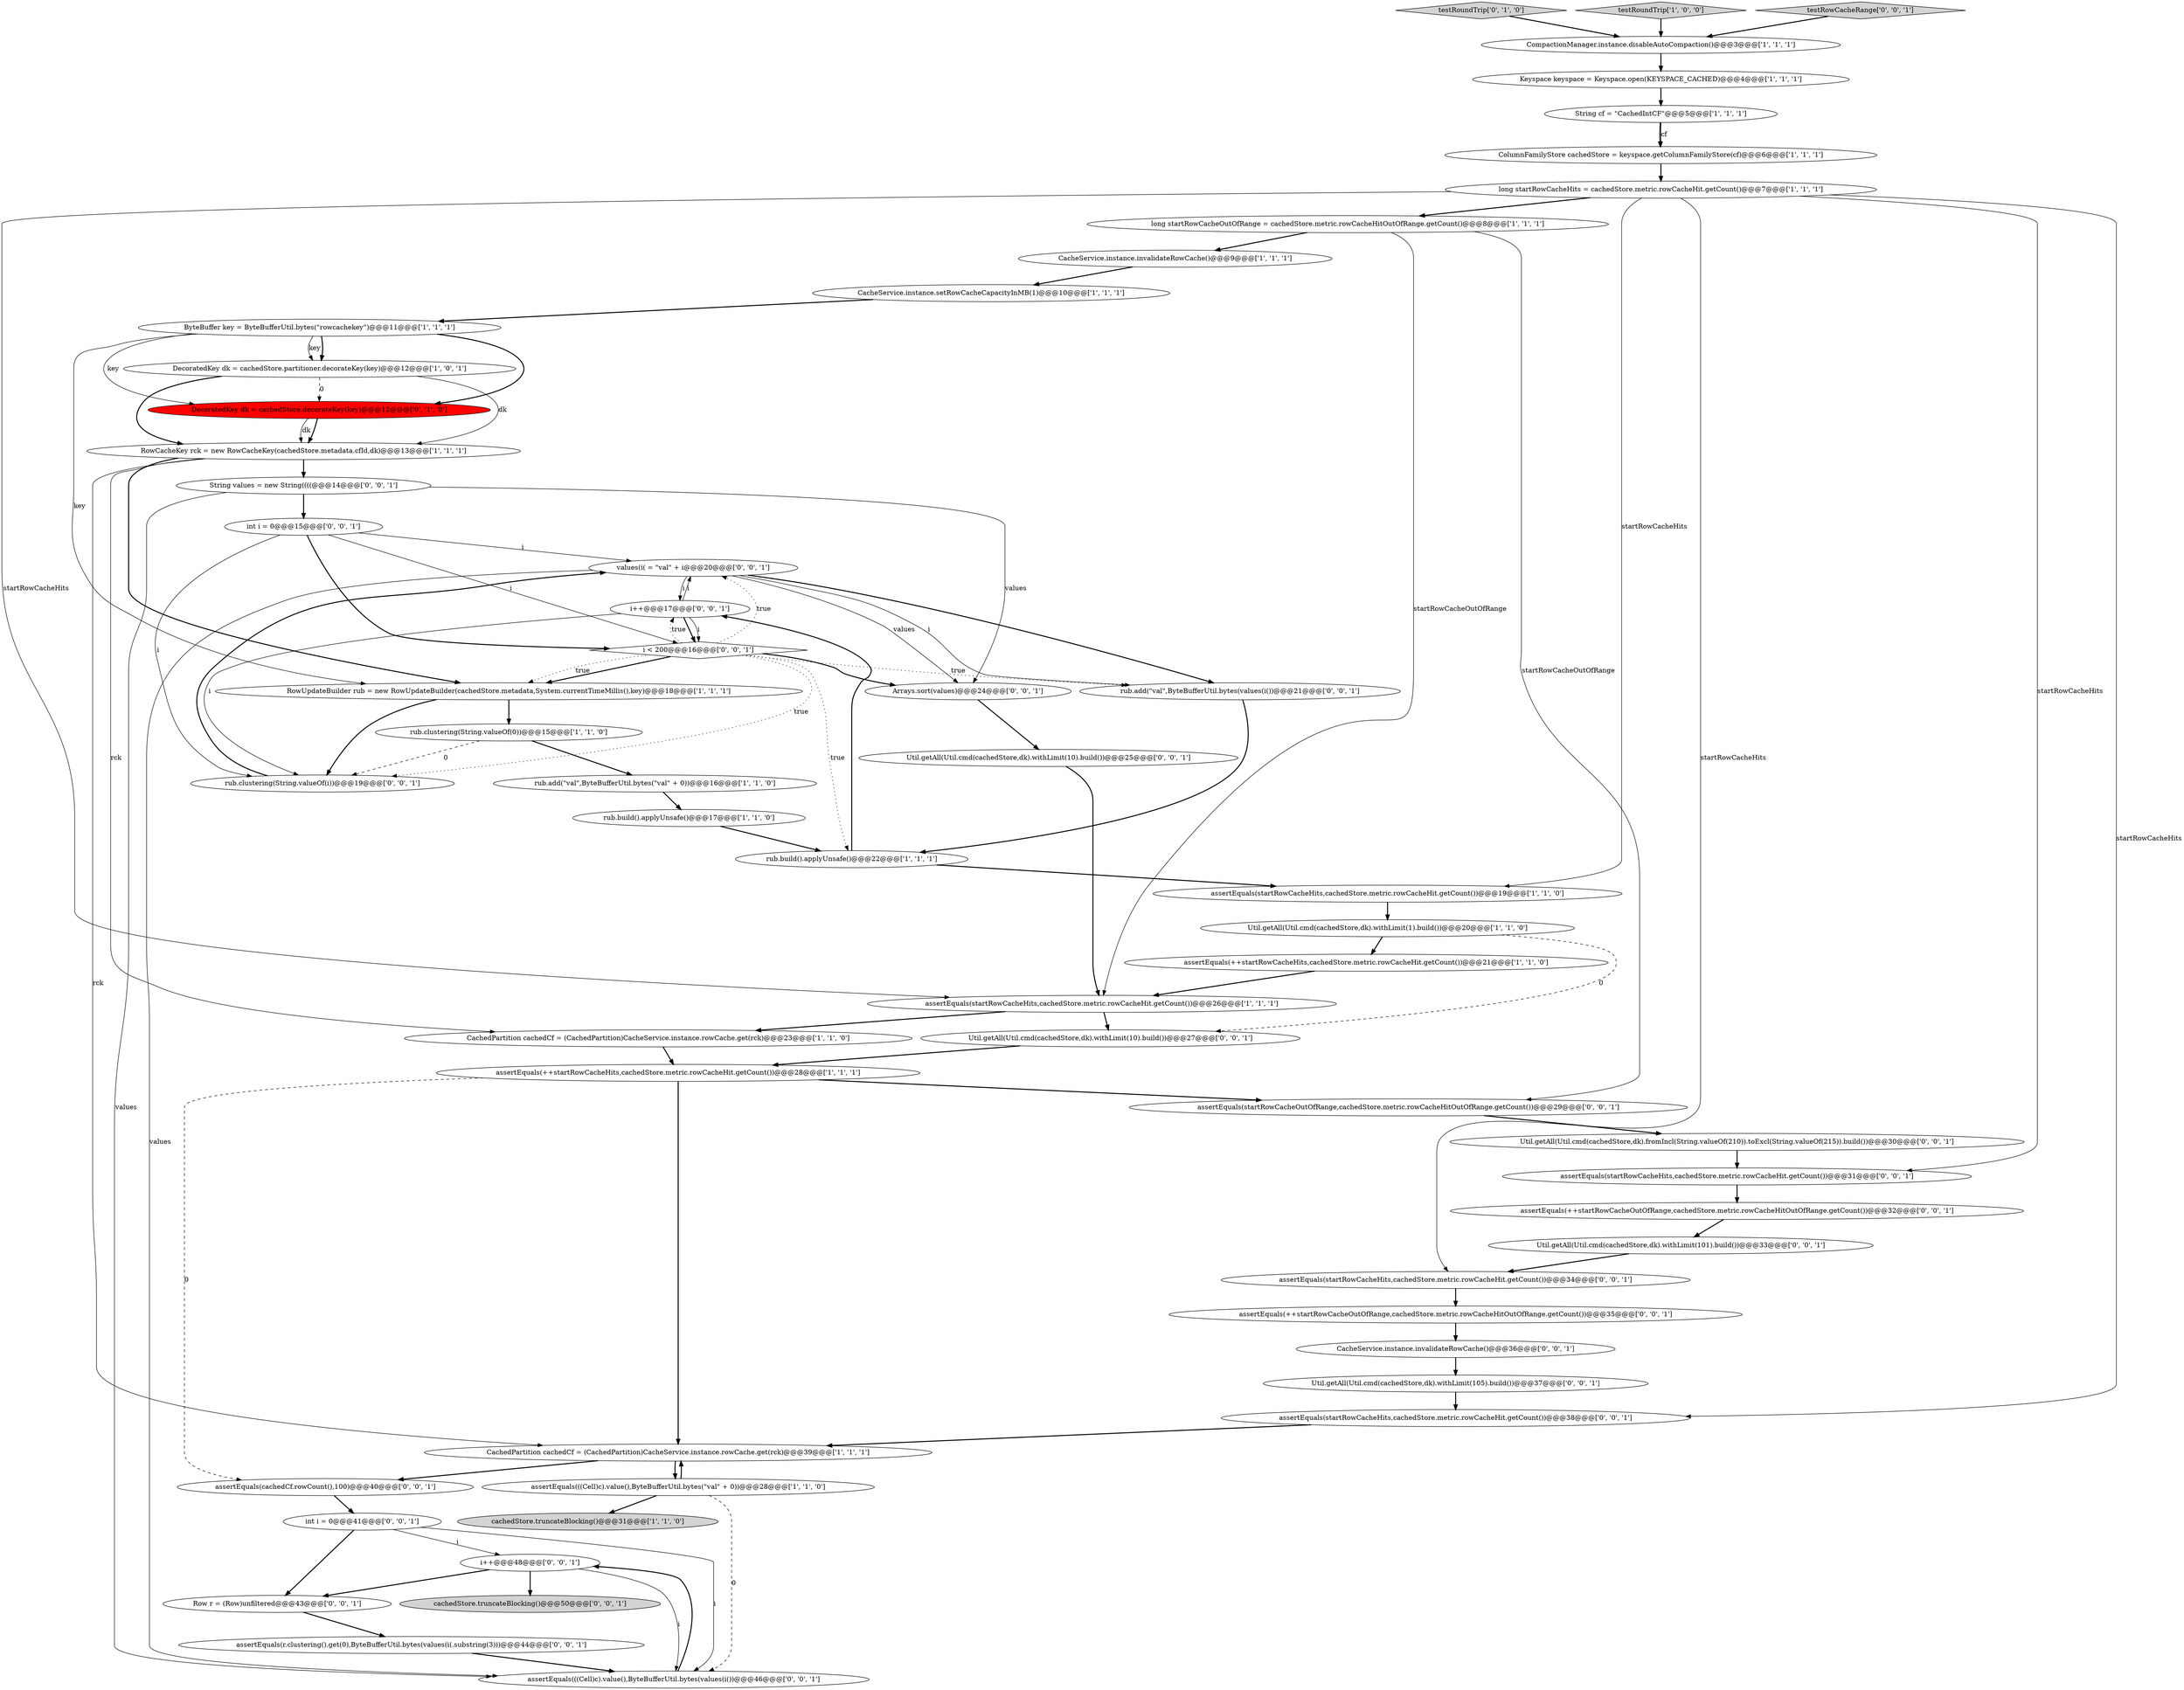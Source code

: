 digraph {
54 [style = filled, label = "CacheService.instance.invalidateRowCache()@@@36@@@['0', '0', '1']", fillcolor = white, shape = ellipse image = "AAA0AAABBB3BBB"];
6 [style = filled, label = "assertEquals(++startRowCacheHits,cachedStore.metric.rowCacheHit.getCount())@@@28@@@['1', '1', '1']", fillcolor = white, shape = ellipse image = "AAA0AAABBB1BBB"];
44 [style = filled, label = "assertEquals(r.clustering().get(0),ByteBufferUtil.bytes(values(i(.substring(3)))@@@44@@@['0', '0', '1']", fillcolor = white, shape = ellipse image = "AAA0AAABBB3BBB"];
5 [style = filled, label = "rub.add(\"val\",ByteBufferUtil.bytes(\"val\" + 0))@@@16@@@['1', '1', '0']", fillcolor = white, shape = ellipse image = "AAA0AAABBB1BBB"];
45 [style = filled, label = "i++@@@17@@@['0', '0', '1']", fillcolor = white, shape = ellipse image = "AAA0AAABBB3BBB"];
20 [style = filled, label = "rub.build().applyUnsafe()@@@22@@@['1', '1', '1']", fillcolor = white, shape = ellipse image = "AAA0AAABBB1BBB"];
39 [style = filled, label = "values(i( = \"val\" + i@@@20@@@['0', '0', '1']", fillcolor = white, shape = ellipse image = "AAA0AAABBB3BBB"];
49 [style = filled, label = "assertEquals(startRowCacheHits,cachedStore.metric.rowCacheHit.getCount())@@@34@@@['0', '0', '1']", fillcolor = white, shape = ellipse image = "AAA0AAABBB3BBB"];
21 [style = filled, label = "long startRowCacheHits = cachedStore.metric.rowCacheHit.getCount()@@@7@@@['1', '1', '1']", fillcolor = white, shape = ellipse image = "AAA0AAABBB1BBB"];
40 [style = filled, label = "i++@@@48@@@['0', '0', '1']", fillcolor = white, shape = ellipse image = "AAA0AAABBB3BBB"];
4 [style = filled, label = "rub.build().applyUnsafe()@@@17@@@['1', '1', '0']", fillcolor = white, shape = ellipse image = "AAA0AAABBB1BBB"];
38 [style = filled, label = "Util.getAll(Util.cmd(cachedStore,dk).withLimit(10).build())@@@25@@@['0', '0', '1']", fillcolor = white, shape = ellipse image = "AAA0AAABBB3BBB"];
2 [style = filled, label = "Util.getAll(Util.cmd(cachedStore,dk).withLimit(1).build())@@@20@@@['1', '1', '0']", fillcolor = white, shape = ellipse image = "AAA0AAABBB1BBB"];
26 [style = filled, label = "testRoundTrip['0', '1', '0']", fillcolor = lightgray, shape = diamond image = "AAA0AAABBB2BBB"];
50 [style = filled, label = "Arrays.sort(values)@@@24@@@['0', '0', '1']", fillcolor = white, shape = ellipse image = "AAA0AAABBB3BBB"];
31 [style = filled, label = "assertEquals(startRowCacheHits,cachedStore.metric.rowCacheHit.getCount())@@@38@@@['0', '0', '1']", fillcolor = white, shape = ellipse image = "AAA0AAABBB3BBB"];
7 [style = filled, label = "CachedPartition cachedCf = (CachedPartition)CacheService.instance.rowCache.get(rck)@@@39@@@['1', '1', '1']", fillcolor = white, shape = ellipse image = "AAA0AAABBB1BBB"];
51 [style = filled, label = "assertEquals(++startRowCacheOutOfRange,cachedStore.metric.rowCacheHitOutOfRange.getCount())@@@32@@@['0', '0', '1']", fillcolor = white, shape = ellipse image = "AAA0AAABBB3BBB"];
42 [style = filled, label = "assertEquals(cachedCf.rowCount(),100)@@@40@@@['0', '0', '1']", fillcolor = white, shape = ellipse image = "AAA0AAABBB3BBB"];
53 [style = filled, label = "assertEquals(++startRowCacheOutOfRange,cachedStore.metric.rowCacheHitOutOfRange.getCount())@@@35@@@['0', '0', '1']", fillcolor = white, shape = ellipse image = "AAA0AAABBB3BBB"];
36 [style = filled, label = "rub.clustering(String.valueOf(i))@@@19@@@['0', '0', '1']", fillcolor = white, shape = ellipse image = "AAA0AAABBB3BBB"];
47 [style = filled, label = "Row r = (Row)unfiltered@@@43@@@['0', '0', '1']", fillcolor = white, shape = ellipse image = "AAA0AAABBB3BBB"];
48 [style = filled, label = "int i = 0@@@41@@@['0', '0', '1']", fillcolor = white, shape = ellipse image = "AAA0AAABBB3BBB"];
52 [style = filled, label = "cachedStore.truncateBlocking()@@@50@@@['0', '0', '1']", fillcolor = lightgray, shape = ellipse image = "AAA0AAABBB3BBB"];
3 [style = filled, label = "ByteBuffer key = ByteBufferUtil.bytes(\"rowcachekey\")@@@11@@@['1', '1', '1']", fillcolor = white, shape = ellipse image = "AAA0AAABBB1BBB"];
13 [style = filled, label = "String cf = \"CachedIntCF\"@@@5@@@['1', '1', '1']", fillcolor = white, shape = ellipse image = "AAA0AAABBB1BBB"];
27 [style = filled, label = "DecoratedKey dk = cachedStore.decorateKey(key)@@@12@@@['0', '1', '0']", fillcolor = red, shape = ellipse image = "AAA1AAABBB2BBB"];
37 [style = filled, label = "Util.getAll(Util.cmd(cachedStore,dk).withLimit(101).build())@@@33@@@['0', '0', '1']", fillcolor = white, shape = ellipse image = "AAA0AAABBB3BBB"];
18 [style = filled, label = "RowUpdateBuilder rub = new RowUpdateBuilder(cachedStore.metadata,System.currentTimeMillis(),key)@@@18@@@['1', '1', '1']", fillcolor = white, shape = ellipse image = "AAA0AAABBB1BBB"];
19 [style = filled, label = "Keyspace keyspace = Keyspace.open(KEYSPACE_CACHED)@@@4@@@['1', '1', '1']", fillcolor = white, shape = ellipse image = "AAA0AAABBB1BBB"];
0 [style = filled, label = "CompactionManager.instance.disableAutoCompaction()@@@3@@@['1', '1', '1']", fillcolor = white, shape = ellipse image = "AAA0AAABBB1BBB"];
43 [style = filled, label = "assertEquals(startRowCacheOutOfRange,cachedStore.metric.rowCacheHitOutOfRange.getCount())@@@29@@@['0', '0', '1']", fillcolor = white, shape = ellipse image = "AAA0AAABBB3BBB"];
55 [style = filled, label = "Util.getAll(Util.cmd(cachedStore,dk).withLimit(10).build())@@@27@@@['0', '0', '1']", fillcolor = white, shape = ellipse image = "AAA0AAABBB3BBB"];
32 [style = filled, label = "String values = new String((((@@@14@@@['0', '0', '1']", fillcolor = white, shape = ellipse image = "AAA0AAABBB3BBB"];
22 [style = filled, label = "cachedStore.truncateBlocking()@@@31@@@['1', '1', '0']", fillcolor = lightgray, shape = ellipse image = "AAA0AAABBB1BBB"];
25 [style = filled, label = "assertEquals(startRowCacheHits,cachedStore.metric.rowCacheHit.getCount())@@@19@@@['1', '1', '0']", fillcolor = white, shape = ellipse image = "AAA0AAABBB1BBB"];
10 [style = filled, label = "testRoundTrip['1', '0', '0']", fillcolor = lightgray, shape = diamond image = "AAA0AAABBB1BBB"];
9 [style = filled, label = "CacheService.instance.invalidateRowCache()@@@9@@@['1', '1', '1']", fillcolor = white, shape = ellipse image = "AAA0AAABBB1BBB"];
24 [style = filled, label = "rub.clustering(String.valueOf(0))@@@15@@@['1', '1', '0']", fillcolor = white, shape = ellipse image = "AAA0AAABBB1BBB"];
28 [style = filled, label = "rub.add(\"val\",ByteBufferUtil.bytes(values(i())@@@21@@@['0', '0', '1']", fillcolor = white, shape = ellipse image = "AAA0AAABBB3BBB"];
33 [style = filled, label = "i < 200@@@16@@@['0', '0', '1']", fillcolor = white, shape = diamond image = "AAA0AAABBB3BBB"];
41 [style = filled, label = "testRowCacheRange['0', '0', '1']", fillcolor = lightgray, shape = diamond image = "AAA0AAABBB3BBB"];
35 [style = filled, label = "Util.getAll(Util.cmd(cachedStore,dk).withLimit(105).build())@@@37@@@['0', '0', '1']", fillcolor = white, shape = ellipse image = "AAA0AAABBB3BBB"];
16 [style = filled, label = "assertEquals(((Cell)c).value(),ByteBufferUtil.bytes(\"val\" + 0))@@@28@@@['1', '1', '0']", fillcolor = white, shape = ellipse image = "AAA0AAABBB1BBB"];
1 [style = filled, label = "CachedPartition cachedCf = (CachedPartition)CacheService.instance.rowCache.get(rck)@@@23@@@['1', '1', '0']", fillcolor = white, shape = ellipse image = "AAA0AAABBB1BBB"];
17 [style = filled, label = "ColumnFamilyStore cachedStore = keyspace.getColumnFamilyStore(cf)@@@6@@@['1', '1', '1']", fillcolor = white, shape = ellipse image = "AAA0AAABBB1BBB"];
29 [style = filled, label = "Util.getAll(Util.cmd(cachedStore,dk).fromIncl(String.valueOf(210)).toExcl(String.valueOf(215)).build())@@@30@@@['0', '0', '1']", fillcolor = white, shape = ellipse image = "AAA0AAABBB3BBB"];
12 [style = filled, label = "assertEquals(++startRowCacheHits,cachedStore.metric.rowCacheHit.getCount())@@@21@@@['1', '1', '0']", fillcolor = white, shape = ellipse image = "AAA0AAABBB1BBB"];
14 [style = filled, label = "long startRowCacheOutOfRange = cachedStore.metric.rowCacheHitOutOfRange.getCount()@@@8@@@['1', '1', '1']", fillcolor = white, shape = ellipse image = "AAA0AAABBB1BBB"];
11 [style = filled, label = "CacheService.instance.setRowCacheCapacityInMB(1)@@@10@@@['1', '1', '1']", fillcolor = white, shape = ellipse image = "AAA0AAABBB1BBB"];
15 [style = filled, label = "RowCacheKey rck = new RowCacheKey(cachedStore.metadata.cfId,dk)@@@13@@@['1', '1', '1']", fillcolor = white, shape = ellipse image = "AAA0AAABBB1BBB"];
30 [style = filled, label = "assertEquals(((Cell)c).value(),ByteBufferUtil.bytes(values(i())@@@46@@@['0', '0', '1']", fillcolor = white, shape = ellipse image = "AAA0AAABBB3BBB"];
34 [style = filled, label = "assertEquals(startRowCacheHits,cachedStore.metric.rowCacheHit.getCount())@@@31@@@['0', '0', '1']", fillcolor = white, shape = ellipse image = "AAA0AAABBB3BBB"];
8 [style = filled, label = "assertEquals(startRowCacheHits,cachedStore.metric.rowCacheHit.getCount())@@@26@@@['1', '1', '1']", fillcolor = white, shape = ellipse image = "AAA0AAABBB1BBB"];
46 [style = filled, label = "int i = 0@@@15@@@['0', '0', '1']", fillcolor = white, shape = ellipse image = "AAA0AAABBB3BBB"];
23 [style = filled, label = "DecoratedKey dk = cachedStore.partitioner.decorateKey(key)@@@12@@@['1', '0', '1']", fillcolor = white, shape = ellipse image = "AAA0AAABBB1BBB"];
41->0 [style = bold, label=""];
6->43 [style = bold, label=""];
9->11 [style = bold, label=""];
37->49 [style = bold, label=""];
23->27 [style = dashed, label="0"];
28->20 [style = bold, label=""];
15->7 [style = solid, label="rck"];
39->28 [style = solid, label="i"];
21->25 [style = solid, label="startRowCacheHits"];
33->28 [style = dotted, label="true"];
16->7 [style = bold, label=""];
45->33 [style = bold, label=""];
42->48 [style = bold, label=""];
14->43 [style = solid, label="startRowCacheOutOfRange"];
29->34 [style = bold, label=""];
53->54 [style = bold, label=""];
21->49 [style = solid, label="startRowCacheHits"];
27->15 [style = bold, label=""];
3->27 [style = bold, label=""];
23->15 [style = solid, label="dk"];
8->1 [style = bold, label=""];
13->17 [style = bold, label=""];
33->18 [style = bold, label=""];
7->16 [style = bold, label=""];
40->47 [style = bold, label=""];
30->40 [style = bold, label=""];
43->29 [style = bold, label=""];
14->9 [style = bold, label=""];
32->30 [style = solid, label="values"];
17->21 [style = bold, label=""];
20->45 [style = bold, label=""];
35->31 [style = bold, label=""];
21->34 [style = solid, label="startRowCacheHits"];
21->31 [style = solid, label="startRowCacheHits"];
0->19 [style = bold, label=""];
40->52 [style = bold, label=""];
45->36 [style = solid, label="i"];
6->42 [style = dashed, label="0"];
20->25 [style = bold, label=""];
33->50 [style = bold, label=""];
25->2 [style = bold, label=""];
24->5 [style = bold, label=""];
3->23 [style = bold, label=""];
26->0 [style = bold, label=""];
3->23 [style = solid, label="key"];
46->36 [style = solid, label="i"];
19->13 [style = bold, label=""];
3->18 [style = solid, label="key"];
40->30 [style = solid, label="i"];
10->0 [style = bold, label=""];
46->33 [style = bold, label=""];
33->18 [style = dotted, label="true"];
7->42 [style = bold, label=""];
47->44 [style = bold, label=""];
33->45 [style = dotted, label="true"];
8->55 [style = bold, label=""];
6->7 [style = bold, label=""];
24->36 [style = dashed, label="0"];
33->39 [style = dotted, label="true"];
44->30 [style = bold, label=""];
54->35 [style = bold, label=""];
18->24 [style = bold, label=""];
32->46 [style = bold, label=""];
39->30 [style = solid, label="values"];
23->15 [style = bold, label=""];
21->8 [style = solid, label="startRowCacheHits"];
45->33 [style = solid, label="i"];
2->55 [style = dashed, label="0"];
31->7 [style = bold, label=""];
36->39 [style = bold, label=""];
34->51 [style = bold, label=""];
1->6 [style = bold, label=""];
51->37 [style = bold, label=""];
16->30 [style = dashed, label="0"];
3->27 [style = solid, label="key"];
11->3 [style = bold, label=""];
12->8 [style = bold, label=""];
5->4 [style = bold, label=""];
4->20 [style = bold, label=""];
39->50 [style = solid, label="values"];
13->17 [style = solid, label="cf"];
55->6 [style = bold, label=""];
32->50 [style = solid, label="values"];
38->8 [style = bold, label=""];
48->30 [style = solid, label="i"];
21->14 [style = bold, label=""];
39->45 [style = solid, label="i"];
46->39 [style = solid, label="i"];
14->8 [style = solid, label="startRowCacheOutOfRange"];
48->40 [style = solid, label="i"];
15->1 [style = solid, label="rck"];
18->36 [style = bold, label=""];
16->22 [style = bold, label=""];
15->18 [style = bold, label=""];
39->28 [style = bold, label=""];
2->12 [style = bold, label=""];
33->20 [style = dotted, label="true"];
33->36 [style = dotted, label="true"];
49->53 [style = bold, label=""];
45->39 [style = solid, label="i"];
50->38 [style = bold, label=""];
48->47 [style = bold, label=""];
15->32 [style = bold, label=""];
27->15 [style = solid, label="dk"];
46->33 [style = solid, label="i"];
}
